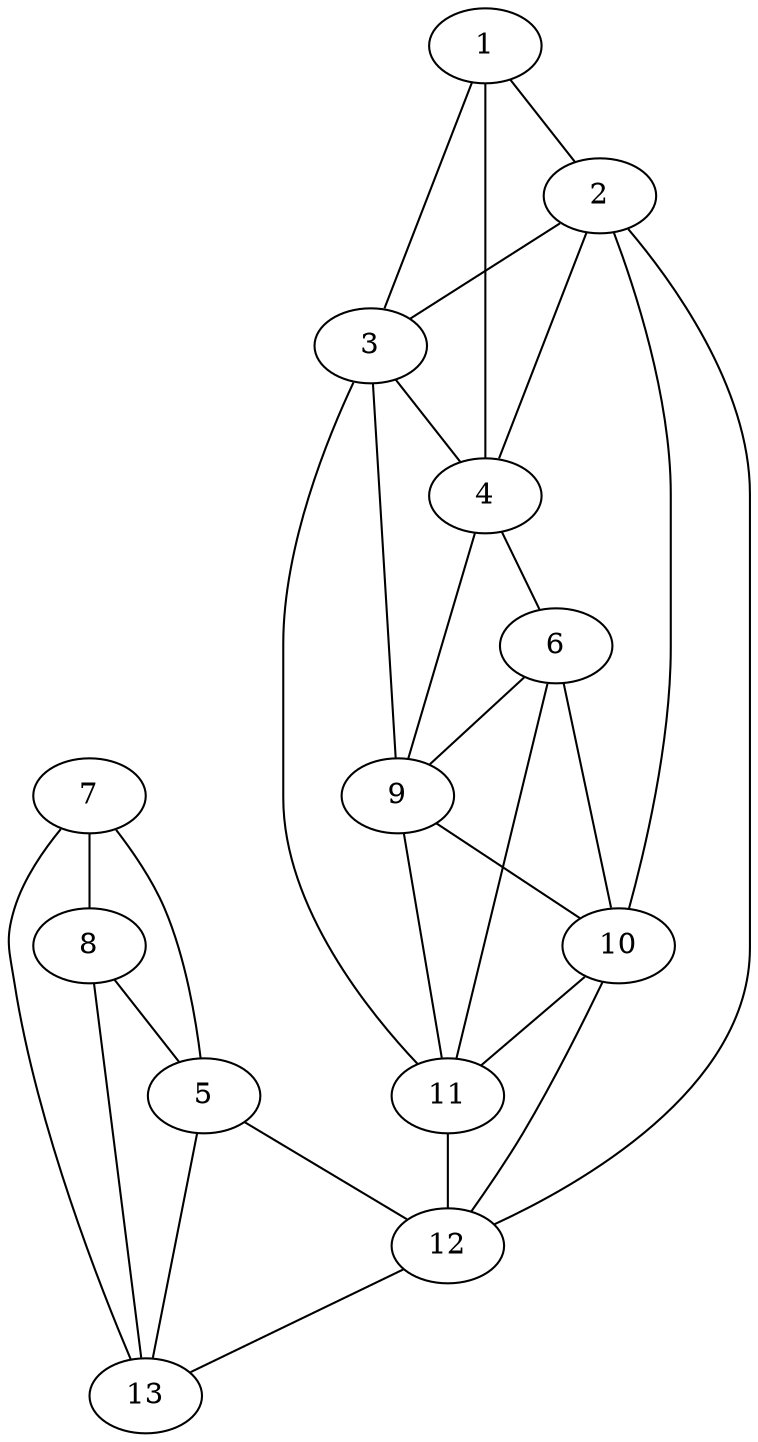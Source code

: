 graph pdb1j2a {
	1	 [aaLength=14,
		sequence=APVSVQNFVDYVNS,
		type=0];
	2	 [aaLength=5,
		sequence=EADNG,
		type=0];
	1 -- 2	 [distance0="52.4315",
		frequency=1,
		type0=1];
	3	 [aaLength=5,
		sequence=NAFLD,
		type=0];
	1 -- 3	 [distance0="86.61638",
		frequency=1,
		type0=2];
	4	 [aaLength=10,
		sequence=GMDVADKISQ,
		type=0];
	1 -- 4	 [distance0="107.2354",
		frequency=1,
		type0=3];
	2 -- 3	 [distance0="36.36909",
		frequency=1,
		type0=1];
	10	 [aaLength=4,
		sequence=TIAM,
		type=1];
	2 -- 10	 [distance0="6.0",
		frequency=1,
		type0=4];
	3 -- 4	 [distance0="28.9644",
		frequency=1,
		type0=1];
	9	 [aaLength=7,
		sequence=VFGKVVK,
		type=1];
	3 -- 9	 [distance0="9.0",
		frequency=1,
		type0=4];
	4 -- 2	 [distance0="60.52341",
		frequency=1,
		type0=2];
	6	 [aaLength=7,
		sequence=VILSATV,
		type=1];
	4 -- 6	 [distance0="17.0",
		frequency=1,
		type0=4];
	5	 [aaLength=2,
		sequence=TT,
		type=1];
	12	 [aaLength=4,
		sequence=MIQG,
		type=1];
	5 -- 12	 [distance0="10.0",
		frequency=1,
		type0=2];
	13	 [aaLength=3,
		sequence=RVI,
		type=1];
	5 -- 13	 [distance0="4.0",
		distance1="2.0",
		frequency=2,
		type0=1,
		type1=4];
	6 -- 10	 [distance0="71.0",
		frequency=1,
		type0=3];
	6 -- 9	 [distance0="34.0",
		frequency=1,
		type0=1];
	11	 [aaLength=4,
		sequence=FFIN,
		type=1];
	6 -- 11	 [distance0="55.0",
		frequency=1,
		type0=2];
	7	 [aaLength=6,
		sequence=HVLLTT,
		type=1];
	7 -- 5	 [distance0="38.0",
		frequency=1,
		type0=2];
	8	 [aaLength=7,
		sequence=GNIELEL,
		type=1];
	7 -- 8	 [distance0="8.0",
		distance1="2.0",
		frequency=2,
		type0=1,
		type1=4];
	7 -- 13	 [distance0="42.0",
		frequency=1,
		type0=3];
	8 -- 5	 [distance0="30.0",
		distance1="23.0",
		frequency=2,
		type0=2,
		type1=4];
	8 -- 13	 [distance0="34.0",
		frequency=1,
		type0=3];
	9 -- 4	 [distance0="0.0",
		frequency=1,
		type0=5];
	9 -- 10	 [distance0="37.0",
		frequency=1,
		type0=3];
	9 -- 11	 [distance0="21.0",
		frequency=1,
		type0=1];
	10 -- 11	 [distance0="16.0",
		distance1="12.0",
		frequency=2,
		type0=1,
		type1=4];
	10 -- 12	 [distance0="33.0",
		frequency=1,
		type0=2];
	11 -- 3	 [distance0="3.0",
		frequency=1,
		type0=4];
	11 -- 12	 [distance0="49.0",
		frequency=1,
		type0=3];
	12 -- 2	 [distance0="18.0",
		frequency=1,
		type0=4];
	12 -- 13	 [distance0="6.0",
		frequency=1,
		type0=1];
}
